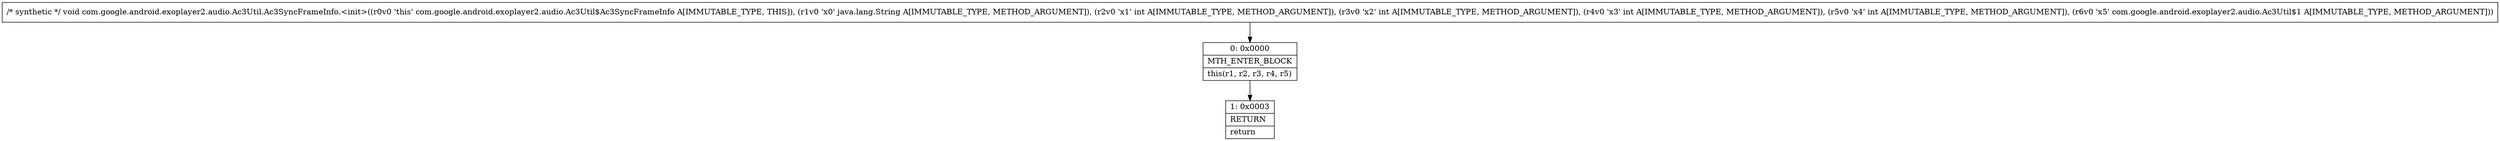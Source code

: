 digraph "CFG forcom.google.android.exoplayer2.audio.Ac3Util.Ac3SyncFrameInfo.\<init\>(Ljava\/lang\/String;IIIILcom\/google\/android\/exoplayer2\/audio\/Ac3Util$1;)V" {
Node_0 [shape=record,label="{0\:\ 0x0000|MTH_ENTER_BLOCK\l|this(r1, r2, r3, r4, r5)\l}"];
Node_1 [shape=record,label="{1\:\ 0x0003|RETURN\l|return\l}"];
MethodNode[shape=record,label="{\/* synthetic *\/ void com.google.android.exoplayer2.audio.Ac3Util.Ac3SyncFrameInfo.\<init\>((r0v0 'this' com.google.android.exoplayer2.audio.Ac3Util$Ac3SyncFrameInfo A[IMMUTABLE_TYPE, THIS]), (r1v0 'x0' java.lang.String A[IMMUTABLE_TYPE, METHOD_ARGUMENT]), (r2v0 'x1' int A[IMMUTABLE_TYPE, METHOD_ARGUMENT]), (r3v0 'x2' int A[IMMUTABLE_TYPE, METHOD_ARGUMENT]), (r4v0 'x3' int A[IMMUTABLE_TYPE, METHOD_ARGUMENT]), (r5v0 'x4' int A[IMMUTABLE_TYPE, METHOD_ARGUMENT]), (r6v0 'x5' com.google.android.exoplayer2.audio.Ac3Util$1 A[IMMUTABLE_TYPE, METHOD_ARGUMENT])) }"];
MethodNode -> Node_0;
Node_0 -> Node_1;
}

